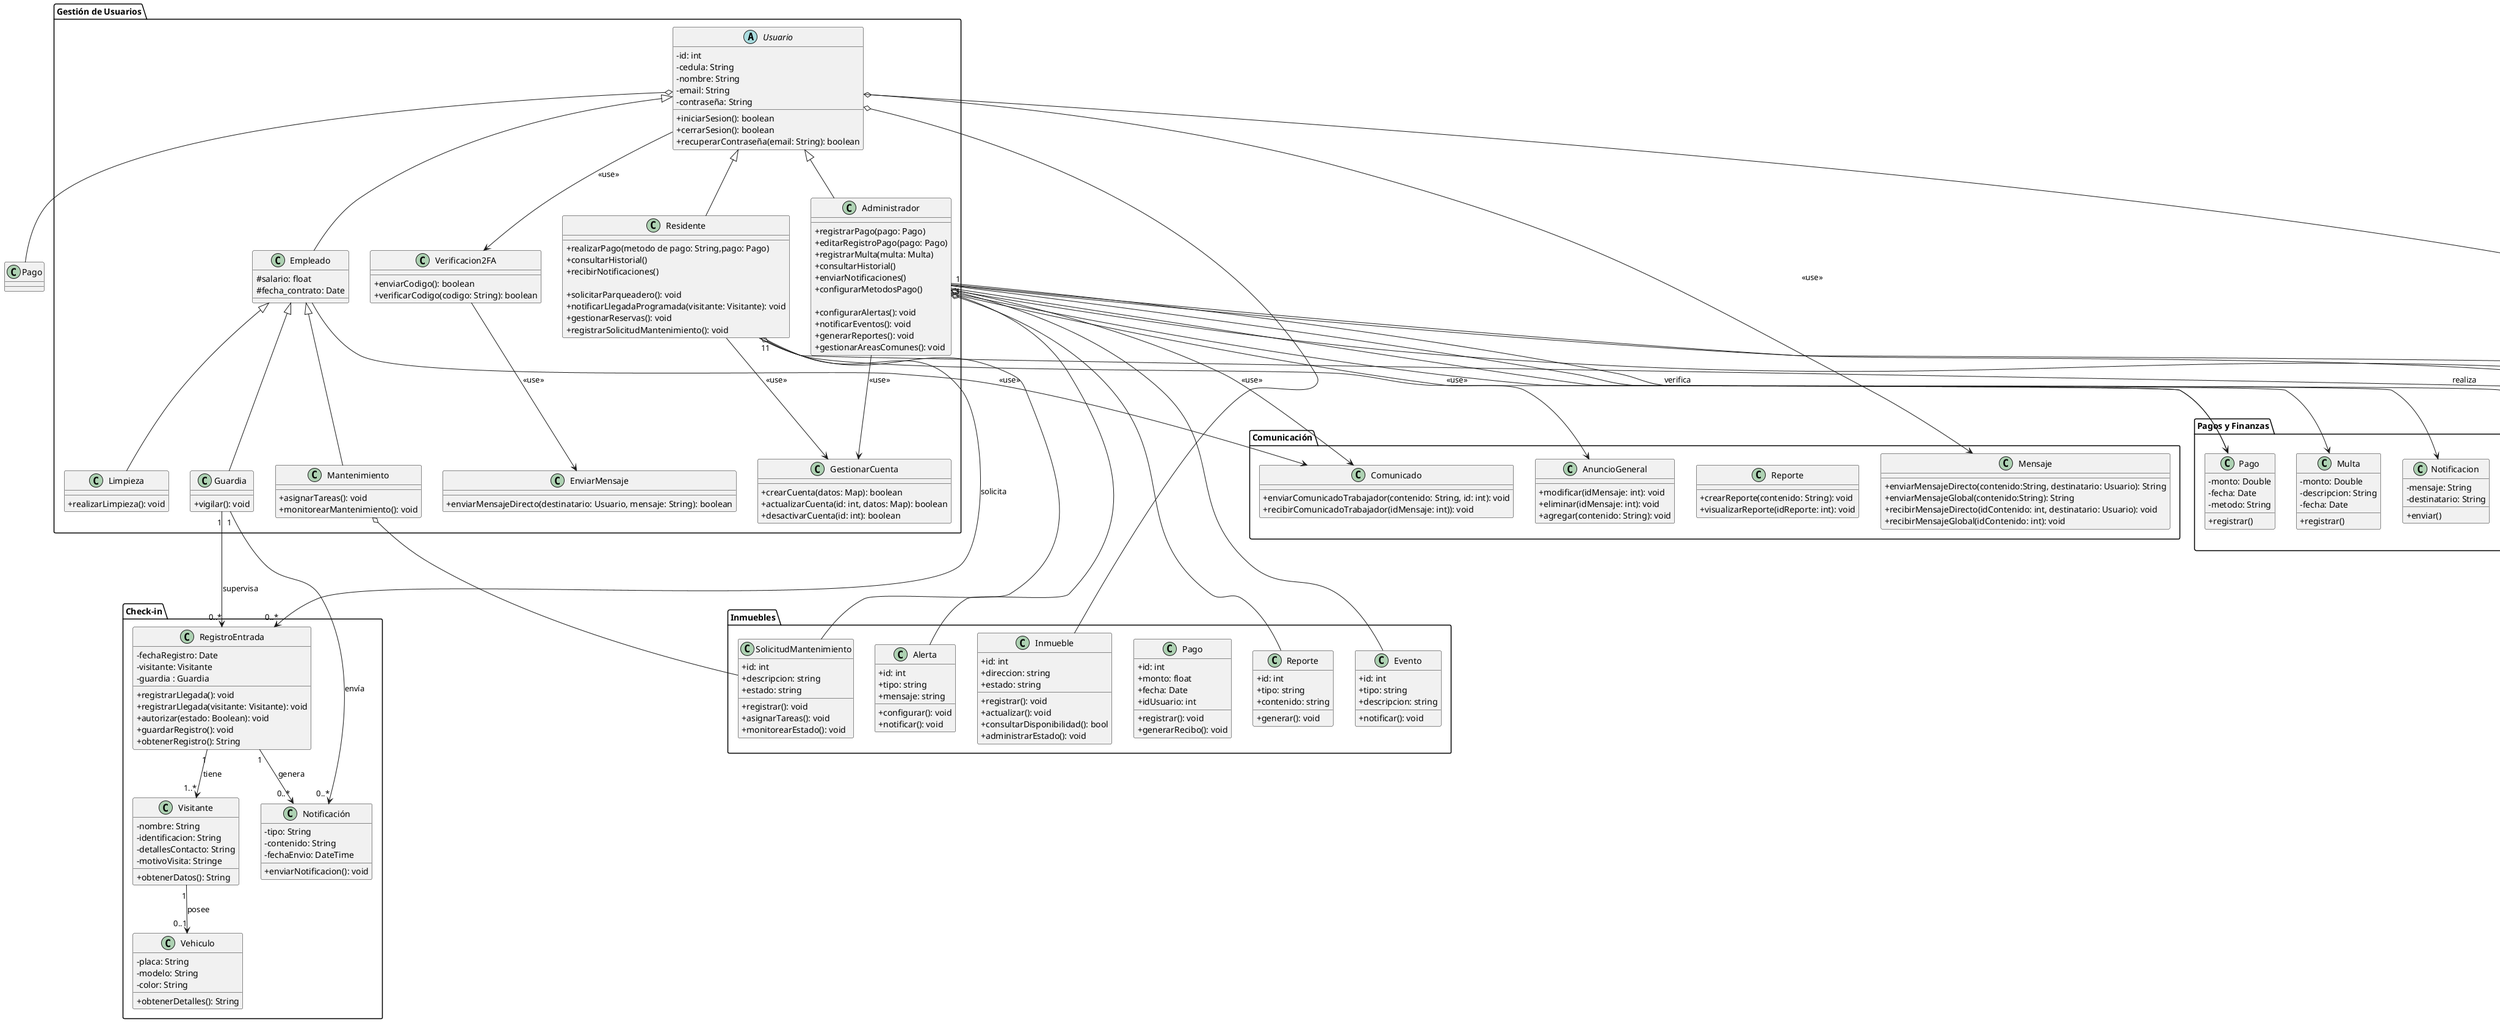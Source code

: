 @startuml DiagramaDeClases
skinparam classAttributeIconSize 0

' ------------ USUARIOS ------------
package "Gestión de Usuarios" {
    Abstract class Usuario {
        - id: int
        - cedula: String
        - nombre: String
        - email: String
        - contraseña: String
        + iniciarSesion(): boolean
        + cerrarSesion(): boolean
        + recuperarContraseña(email: String): boolean
    }

    class Empleado {
        # salario: float
        # fecha_contrato: Date
    }

    class Residente {
        ' Pagos y finanzas
        + realizarPago(metodo de pago: String,pago: Pago)
        + consultarHistorial()
        + recibirNotificaciones()

        ' Check-in
        +solicitarParqueadero(): void
        +notificarLlegadaProgramada(visitante: Visitante): void
    }

    class Administrador {
        ' Pagos y finanzas
        + registrarPago(pago: Pago)
        + editarRegistroPago(pago: Pago)
        + registrarMulta(multa: Multa)
        + consultarHistorial()
        + enviarNotificaciones()
        + configurarMetodosPago()

        ' Inmuebles
        + configurarAlertas(): void
        + notificarEventos(): void
        + generarReportes(): void
        + gestionarAreasComunes(): void
    }

    class Residente {
        ' Inmuebles
        + gestionarReservas(): void
        + registrarSolicitudMantenimiento(): void
    }

    class Guardia {
        + vigilar(): void
    }

    class Mantenimiento {
        + asignarTareas(): void
        + monitorearMantenimiento(): void
    }

    class Limpieza {
        + realizarLimpieza(): void
    }

    ' Clases adicionales para gestión de cuentas
    class Verificacion2FA {
        + enviarCodigo(): boolean
        + verificarCodigo(codigo: String): boolean
    }

    class GestionarCuenta {
        + crearCuenta(datos: Map): boolean
        + actualizarCuenta(id: int, datos: Map): boolean
        + desactivarCuenta(id: int): boolean
    }

    class EnviarMensaje {
        + enviarMensajeDirecto(destinatario: Usuario, mensaje: String): boolean
    }
}

' Relación de herencia
Usuario <|-- Empleado
Usuario <|-- Administrador
Usuario <|-- Residente
Empleado <|-- Limpieza
Empleado <|-- Mantenimiento
Empleado <|-- Guardia

' Relaciones entre clases
Usuario --> Verificacion2FA : "<<use>>"
Administrador --> GestionarCuenta : "<<use>>"
Residente --> GestionarCuenta : "<<use>>"
Verificacion2FA --> EnviarMensaje : "<<use>>"



' ------------ PAGOS Y FINANZAS ------------
package "Pagos y Finanzas" {
    class Pago {
        - monto: Double
        - fecha: Date
        - metodo: String
        + registrar()
    }

    class Multa {
        - monto: Double
        - descripcion: String
        - fecha: Date
        + registrar()
    }

    class Notificacion {
        - mensaje: String
        - destinatario: String
        + enviar()
    }

    class Cuota {
        - idCuota: int
        - monto: float
        - fechaVencimiento: Date
        - estadoPago: String
        + verificarEstadoCuotas(): void
        + enviarDeudaCuota(): void
    }
}

Residente --> Pago
Administrador --> Pago
Administrador --> Multa
Administrador --> Notificacion
Administrador "1" --> "*" Cuota : verifica



' ------------ INMUEBLES ------------
package Inmuebles {
    class Inmueble {
        + id: int
        + direccion: string
        + estado: string
        + registrar(): void
        + actualizar(): void
        + consultarDisponibilidad(): bool
        + administrarEstado(): void
    }

    class SolicitudMantenimiento {
        + id: int
        + descripcion: string
        + estado: string
        + registrar(): void
        + asignarTareas(): void
        + monitorearEstado(): void
    }

    class Pago {
        + id: int
        + monto: float
        + fecha: Date
        + idUsuario: int
        + registrar(): void
        + generarRecibo(): void
    }

    class Alerta {
        + id: int
        + tipo: string
        + mensaje: string
        + configurar(): void
        + notificar(): void
    }

    class Evento {
        + id: int
        + tipo: string
        + descripcion: string
        + notificar(): void
    }

    class Reporte {
        + id: int
        + tipo: string
        + contenido: string
        + generar(): void
    }
}

Administrador o-- Alerta
Administrador o-- Evento
Administrador o-- Reporte

Usuario o-- Inmueble
Usuario o-- Pago

Residente o-- SolicitudMantenimiento
Mantenimiento o-- SolicitudMantenimiento



' ------------ RESERVAS DE ESPACIOS COMUNES ------------
package "Reserva de Espacios Comunes" {
    class Reserva {
        - idReserva: int
        - fechaReserva: Date
        - horaInicio: Time
        - horaFin: Time
        - estado: String
        + generarSolicitudReserva(): void
        + revisarSolicitudReserva(): void
        + enviarAceptacionReserva(): void
        + reservarAreaComun(): void
        + cancelarReserva(): void
    }

    class EspacioComun {
        - idEspacio: int
        - nombreEspacio: String
        - disponibilidad: boolean
        + actualizarDisponibilidad(): void
        + verificarDisponibilidad(): void
        + actualizarEstado(estado: Boolean): void
    }

        class Parqueadero {
        - ubicacion: String
        - disponibilidad: bool
        + asignarEspacio(): void
        + liberarEspacio(): void
    }

}

EspacioComun <|-- Parqueadero
Residente "1" --> "*" Reserva : realiza
Reserva "1" --o "1" EspacioComun : incluye
Administrador "1" --> "*" Reserva : gestiona
Usuario o-- Reserva
Administrador o-- EspacioComun

' ------------ CHECK-IN ------------
package "Check-in" {
    class Visitante {
        - nombre: String
        - identificacion: String
        - detallesContacto: String
        - motivoVisita: Stringe
        + obtenerDatos(): String
    }

    class RegistroEntrada {
        - fechaRegistro: Date
        - visitante: Visitante
        - guardia : Guardia
        + registrarLlegada(): void
        + registrarLlegada(visitante: Visitante): void
        + autorizar(estado: Boolean): void
        + guardarRegistro(): void
        + obtenerRegistro(): String
    }

    class Notificación {
        - tipo: String
        - contenido: String
        - fechaEnvio: DateTime
        + enviarNotificacion(): void
    }

    class Vehiculo {
        - placa: String
        - modelo: String
        - color: String
        + obtenerDetalles(): String
    }
}




Residente "1" --> "0..*" RegistroEntrada : "solicita"

RegistroEntrada "1" --> "0..*" Notificación : "genera"
RegistroEntrada "1" --> "1..*" Visitante : "tiene"

Visitante "1" --> "0..1" Vehiculo : "posee"
Guardia "1" --> "0..*" RegistroEntrada : "supervisa"
Guardia "1" --> "0..*" Notificación : "envía"

' ------------ COMUNICACIÓN ------------
package Comunicación {
    'Almacenar mensajes como Map
    class AnuncioGeneral {
        + modificar(idMensaje: int): void
        + eliminar(idMensaje: int): void
        + agregar(contenido: String): void
    }

    class Reporte {
        + crearReporte(contenido: String): void
        + visualizarReporte(idReporte: int): void
    }

    class Comunicado {
        + enviarComunicadoTrabajador(contenido: String, id: int): void
        + recibirComunicadoTrabajador(idMensaje: int)): void
    }

    class Mensaje{
        + enviarMensajeDirecto(contenido:String, destinatario: Usuario): String
        + enviarMensajeGlobal(contenido:String): String
        + recibirMensajeDirecto(idContenido: int, destinatario: Usuario): void
        + recibirMensajeGlobal(idContenido: int): void
    }
}

Administrador --> Comunicado: "<<use>>"
Empleado --> Comunicado: "<<use>>"
Usuario --> Mensaje: "<<use>>"
Administrador --> AnuncioGeneral: "<<use>>"
Administrador --> Reporte: "<<use>>"


@enduml